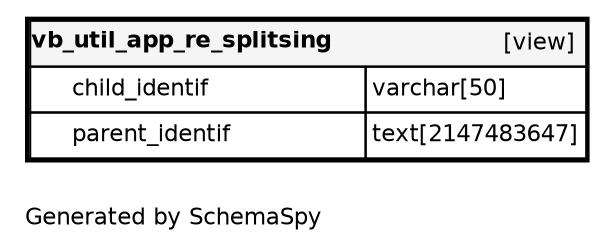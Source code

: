 digraph "oneDegreeRelationshipsDiagram" {
  graph [    rankdir="RL"    bgcolor="#ffffff"    label="\nGenerated by SchemaSpy"    labeljust="l"    nodesep="0.18"    ranksep="0.46"    fontname="Helvetica"    fontsize="11"    ration="compress"  ];  node [    fontname="Helvetica"    fontsize="11"    shape="plaintext"  ];  edge [    arrowsize="0.8"  ];
  "vb_util_app_re_splitsing" [
   label=<
    <TABLE BORDER="2" CELLBORDER="1" CELLSPACING="0" BGCOLOR="#ffffff">
      <TR><TD COLSPAN="4"  BGCOLOR="#f5f5f5"><TABLE BORDER="0" CELLSPACING="0"><TR><TD ALIGN="LEFT" FIXEDSIZE="TRUE" WIDTH="140" HEIGHT="16"><B>vb_util_app_re_splitsing</B></TD><TD ALIGN="RIGHT">[view]</TD></TR></TABLE></TD></TR>
      <TR><TD PORT="child_identif" COLSPAN="2" ALIGN="LEFT"><TABLE BORDER="0" CELLSPACING="0" ALIGN="LEFT"><TR ALIGN="LEFT"><TD ALIGN="LEFT" FIXEDSIZE="TRUE" WIDTH="15" HEIGHT="16"></TD><TD ALIGN="LEFT" FIXEDSIZE="TRUE" WIDTH="140" HEIGHT="16">child_identif</TD></TR></TABLE></TD><TD PORT="child_identif.type" ALIGN="LEFT">varchar[50]</TD></TR>
      <TR><TD PORT="parent_identif" COLSPAN="2" ALIGN="LEFT"><TABLE BORDER="0" CELLSPACING="0" ALIGN="LEFT"><TR ALIGN="LEFT"><TD ALIGN="LEFT" FIXEDSIZE="TRUE" WIDTH="15" HEIGHT="16"></TD><TD ALIGN="LEFT" FIXEDSIZE="TRUE" WIDTH="140" HEIGHT="16">parent_identif</TD></TR></TABLE></TD><TD PORT="parent_identif.type" ALIGN="LEFT">text[2147483647]</TD></TR>
    </TABLE>>
    URL="vb_util_app_re_splitsing.html"
    target="_top"
    tooltip="vb_util_app_re_splitsing"
  ];
}
